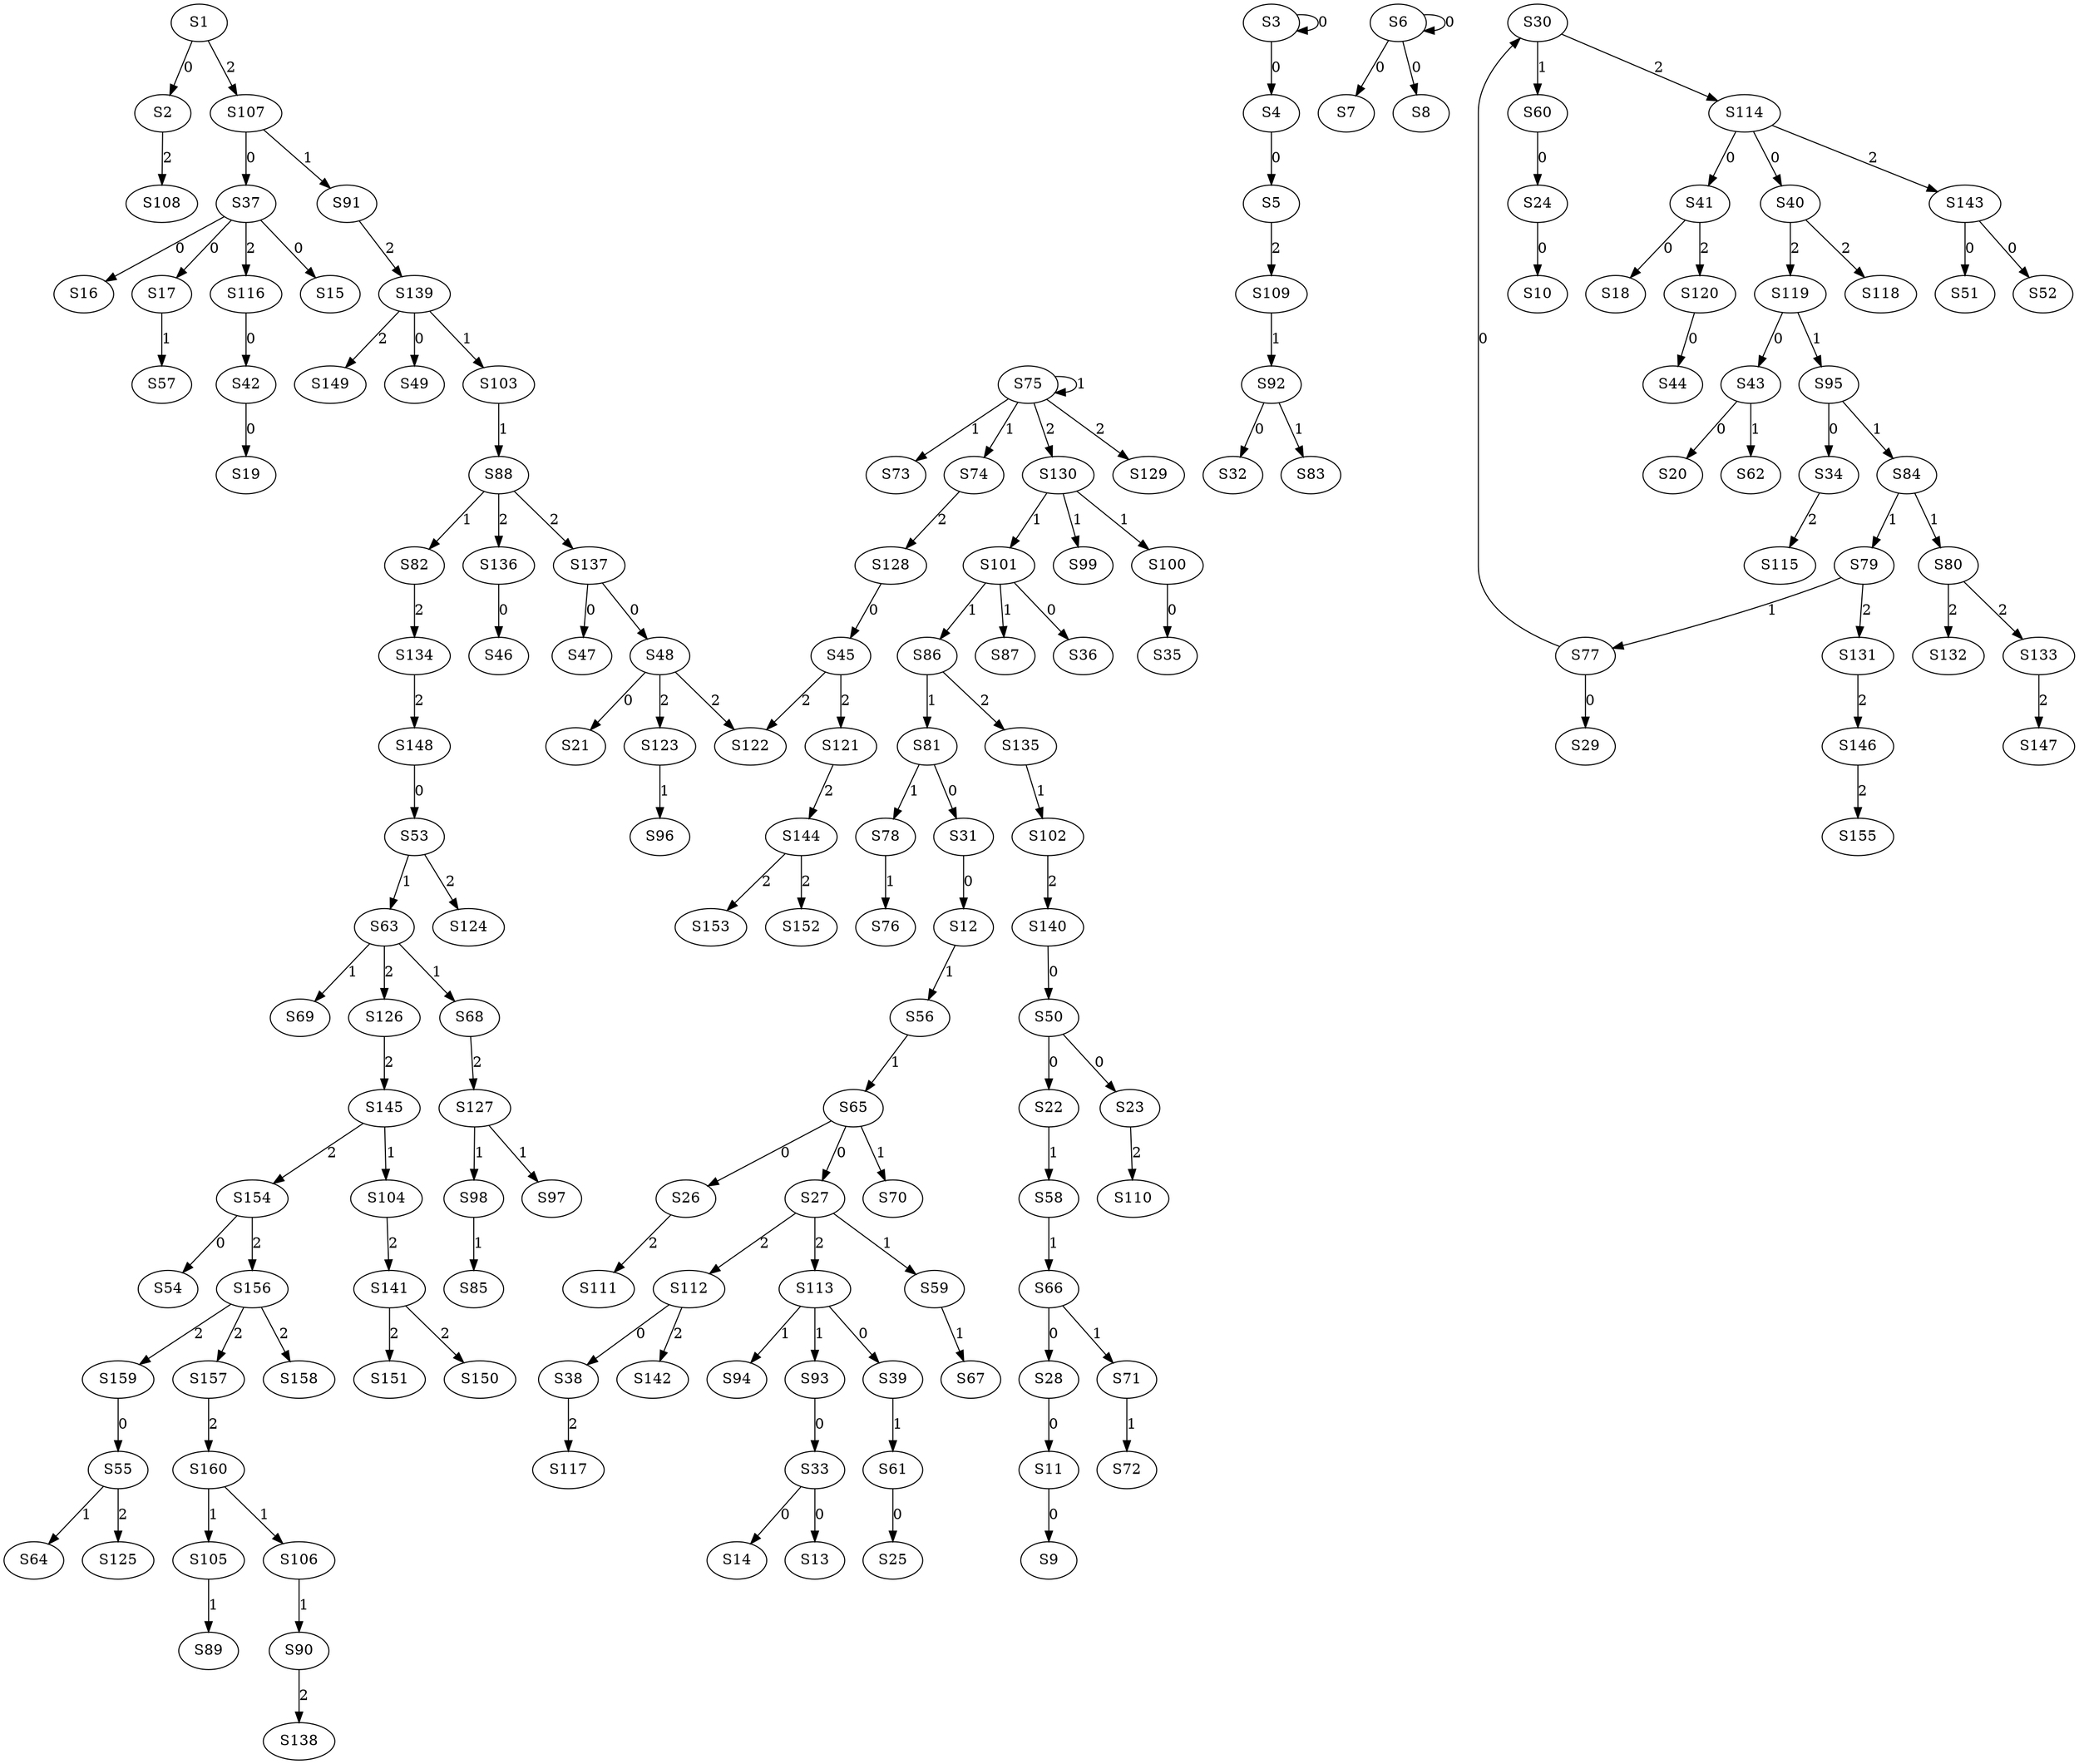 strict digraph {
	S1 -> S2 [ label = 0 ];
	S3 -> S3 [ label = 0 ];
	S3 -> S4 [ label = 0 ];
	S4 -> S5 [ label = 0 ];
	S6 -> S6 [ label = 0 ];
	S6 -> S7 [ label = 0 ];
	S6 -> S8 [ label = 0 ];
	S11 -> S9 [ label = 0 ];
	S24 -> S10 [ label = 0 ];
	S28 -> S11 [ label = 0 ];
	S31 -> S12 [ label = 0 ];
	S33 -> S13 [ label = 0 ];
	S33 -> S14 [ label = 0 ];
	S37 -> S15 [ label = 0 ];
	S37 -> S16 [ label = 0 ];
	S37 -> S17 [ label = 0 ];
	S41 -> S18 [ label = 0 ];
	S42 -> S19 [ label = 0 ];
	S43 -> S20 [ label = 0 ];
	S48 -> S21 [ label = 0 ];
	S50 -> S22 [ label = 0 ];
	S50 -> S23 [ label = 0 ];
	S60 -> S24 [ label = 0 ];
	S61 -> S25 [ label = 0 ];
	S65 -> S26 [ label = 0 ];
	S65 -> S27 [ label = 0 ];
	S66 -> S28 [ label = 0 ];
	S77 -> S29 [ label = 0 ];
	S77 -> S30 [ label = 0 ];
	S81 -> S31 [ label = 0 ];
	S92 -> S32 [ label = 0 ];
	S93 -> S33 [ label = 0 ];
	S95 -> S34 [ label = 0 ];
	S100 -> S35 [ label = 0 ];
	S101 -> S36 [ label = 0 ];
	S107 -> S37 [ label = 0 ];
	S112 -> S38 [ label = 0 ];
	S113 -> S39 [ label = 0 ];
	S114 -> S40 [ label = 0 ];
	S114 -> S41 [ label = 0 ];
	S116 -> S42 [ label = 0 ];
	S119 -> S43 [ label = 0 ];
	S120 -> S44 [ label = 0 ];
	S128 -> S45 [ label = 0 ];
	S136 -> S46 [ label = 0 ];
	S137 -> S47 [ label = 0 ];
	S137 -> S48 [ label = 0 ];
	S139 -> S49 [ label = 0 ];
	S140 -> S50 [ label = 0 ];
	S143 -> S51 [ label = 0 ];
	S143 -> S52 [ label = 0 ];
	S148 -> S53 [ label = 0 ];
	S154 -> S54 [ label = 0 ];
	S159 -> S55 [ label = 0 ];
	S12 -> S56 [ label = 1 ];
	S17 -> S57 [ label = 1 ];
	S22 -> S58 [ label = 1 ];
	S27 -> S59 [ label = 1 ];
	S30 -> S60 [ label = 1 ];
	S39 -> S61 [ label = 1 ];
	S43 -> S62 [ label = 1 ];
	S53 -> S63 [ label = 1 ];
	S55 -> S64 [ label = 1 ];
	S56 -> S65 [ label = 1 ];
	S58 -> S66 [ label = 1 ];
	S59 -> S67 [ label = 1 ];
	S63 -> S68 [ label = 1 ];
	S63 -> S69 [ label = 1 ];
	S65 -> S70 [ label = 1 ];
	S66 -> S71 [ label = 1 ];
	S71 -> S72 [ label = 1 ];
	S75 -> S73 [ label = 1 ];
	S75 -> S74 [ label = 1 ];
	S75 -> S75 [ label = 1 ];
	S78 -> S76 [ label = 1 ];
	S79 -> S77 [ label = 1 ];
	S81 -> S78 [ label = 1 ];
	S84 -> S79 [ label = 1 ];
	S84 -> S80 [ label = 1 ];
	S86 -> S81 [ label = 1 ];
	S88 -> S82 [ label = 1 ];
	S92 -> S83 [ label = 1 ];
	S95 -> S84 [ label = 1 ];
	S98 -> S85 [ label = 1 ];
	S101 -> S86 [ label = 1 ];
	S101 -> S87 [ label = 1 ];
	S103 -> S88 [ label = 1 ];
	S105 -> S89 [ label = 1 ];
	S106 -> S90 [ label = 1 ];
	S107 -> S91 [ label = 1 ];
	S109 -> S92 [ label = 1 ];
	S113 -> S93 [ label = 1 ];
	S113 -> S94 [ label = 1 ];
	S119 -> S95 [ label = 1 ];
	S123 -> S96 [ label = 1 ];
	S127 -> S97 [ label = 1 ];
	S127 -> S98 [ label = 1 ];
	S130 -> S99 [ label = 1 ];
	S130 -> S100 [ label = 1 ];
	S130 -> S101 [ label = 1 ];
	S135 -> S102 [ label = 1 ];
	S139 -> S103 [ label = 1 ];
	S145 -> S104 [ label = 1 ];
	S160 -> S105 [ label = 1 ];
	S160 -> S106 [ label = 1 ];
	S1 -> S107 [ label = 2 ];
	S2 -> S108 [ label = 2 ];
	S5 -> S109 [ label = 2 ];
	S23 -> S110 [ label = 2 ];
	S26 -> S111 [ label = 2 ];
	S27 -> S112 [ label = 2 ];
	S27 -> S113 [ label = 2 ];
	S30 -> S114 [ label = 2 ];
	S34 -> S115 [ label = 2 ];
	S37 -> S116 [ label = 2 ];
	S38 -> S117 [ label = 2 ];
	S40 -> S118 [ label = 2 ];
	S40 -> S119 [ label = 2 ];
	S41 -> S120 [ label = 2 ];
	S45 -> S121 [ label = 2 ];
	S48 -> S122 [ label = 2 ];
	S48 -> S123 [ label = 2 ];
	S53 -> S124 [ label = 2 ];
	S55 -> S125 [ label = 2 ];
	S63 -> S126 [ label = 2 ];
	S68 -> S127 [ label = 2 ];
	S74 -> S128 [ label = 2 ];
	S75 -> S129 [ label = 2 ];
	S75 -> S130 [ label = 2 ];
	S79 -> S131 [ label = 2 ];
	S80 -> S132 [ label = 2 ];
	S80 -> S133 [ label = 2 ];
	S82 -> S134 [ label = 2 ];
	S86 -> S135 [ label = 2 ];
	S88 -> S136 [ label = 2 ];
	S88 -> S137 [ label = 2 ];
	S90 -> S138 [ label = 2 ];
	S91 -> S139 [ label = 2 ];
	S102 -> S140 [ label = 2 ];
	S104 -> S141 [ label = 2 ];
	S112 -> S142 [ label = 2 ];
	S114 -> S143 [ label = 2 ];
	S121 -> S144 [ label = 2 ];
	S126 -> S145 [ label = 2 ];
	S131 -> S146 [ label = 2 ];
	S133 -> S147 [ label = 2 ];
	S134 -> S148 [ label = 2 ];
	S139 -> S149 [ label = 2 ];
	S141 -> S150 [ label = 2 ];
	S141 -> S151 [ label = 2 ];
	S144 -> S152 [ label = 2 ];
	S144 -> S153 [ label = 2 ];
	S145 -> S154 [ label = 2 ];
	S146 -> S155 [ label = 2 ];
	S154 -> S156 [ label = 2 ];
	S156 -> S157 [ label = 2 ];
	S156 -> S158 [ label = 2 ];
	S156 -> S159 [ label = 2 ];
	S157 -> S160 [ label = 2 ];
	S45 -> S122 [ label = 2 ];
}